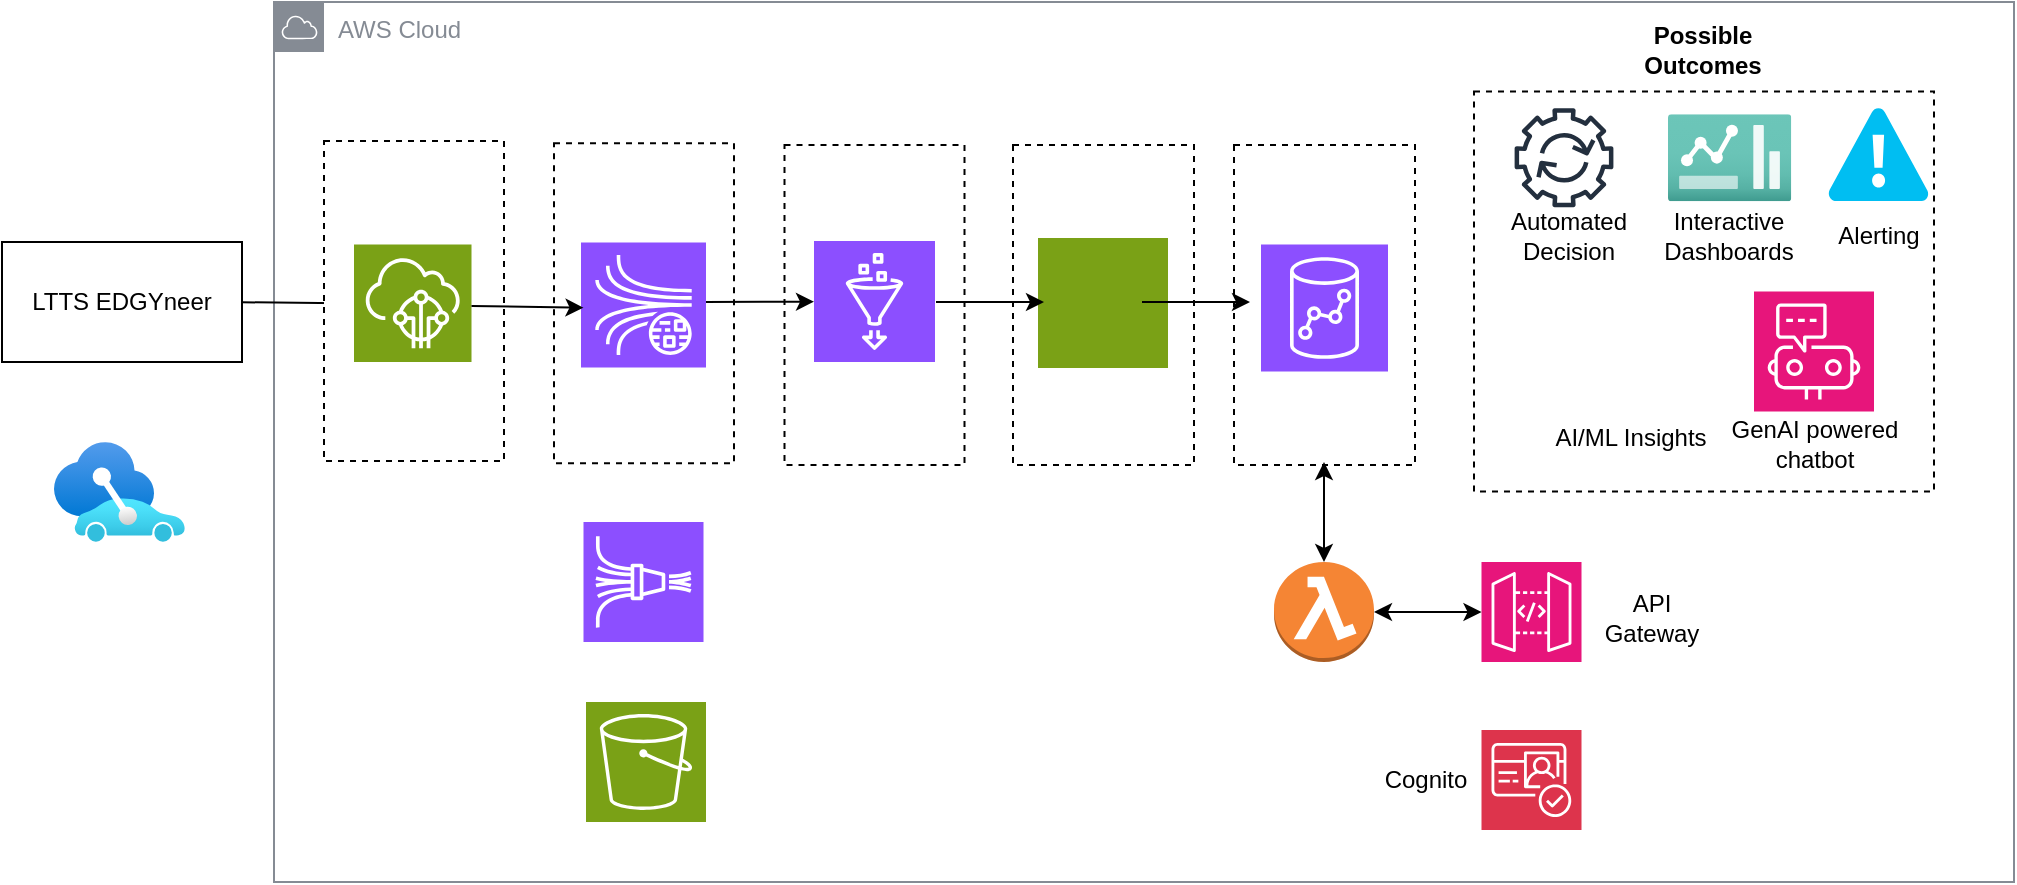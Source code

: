 <mxfile version="28.0.5">
  <diagram name="Page-1" id="A6wYswqma61FJDNkOINY">
    <mxGraphModel dx="1025" dy="427" grid="1" gridSize="10" guides="1" tooltips="1" connect="1" arrows="1" fold="1" page="1" pageScale="1" pageWidth="850" pageHeight="1100" math="0" shadow="0">
      <root>
        <mxCell id="0" />
        <mxCell id="1" parent="0" />
        <mxCell id="hn1NKW5ey4sbfua8mr8q-2" value="AWS Cloud" style="sketch=0;outlineConnect=0;gradientColor=none;html=1;whiteSpace=wrap;fontSize=12;fontStyle=0;shape=mxgraph.aws4.group;grIcon=mxgraph.aws4.group_aws_cloud;strokeColor=#858B94;fillColor=none;verticalAlign=top;align=left;spacingLeft=30;fontColor=#858B94;dashed=0;" vertex="1" parent="1">
          <mxGeometry x="160" y="110" width="870" height="440" as="geometry" />
        </mxCell>
        <mxCell id="hn1NKW5ey4sbfua8mr8q-3" value="" style="image;aspect=fixed;html=1;points=[];align=center;fontSize=12;image=img/lib/azure2/other/Connected_Vehicle_Platform.svg;" vertex="1" parent="1">
          <mxGeometry x="50" y="330" width="65.38" height="50" as="geometry" />
        </mxCell>
        <mxCell id="hn1NKW5ey4sbfua8mr8q-7" value="" style="sketch=0;points=[[0,0,0],[0.25,0,0],[0.5,0,0],[0.75,0,0],[1,0,0],[0,1,0],[0.25,1,0],[0.5,1,0],[0.75,1,0],[1,1,0],[0,0.25,0],[0,0.5,0],[0,0.75,0],[1,0.25,0],[1,0.5,0],[1,0.75,0]];outlineConnect=0;fontColor=#232F3E;fillColor=#7AA116;strokeColor=#ffffff;dashed=0;verticalLabelPosition=bottom;verticalAlign=top;align=center;html=1;fontSize=12;fontStyle=0;aspect=fixed;shape=mxgraph.aws4.resourceIcon;resIcon=mxgraph.aws4.s3;" vertex="1" parent="1">
          <mxGeometry x="316" y="460" width="60" height="60" as="geometry" />
        </mxCell>
        <mxCell id="hn1NKW5ey4sbfua8mr8q-10" value="" style="sketch=0;points=[[0,0,0],[0.25,0,0],[0.5,0,0],[0.75,0,0],[1,0,0],[0,1,0],[0.25,1,0],[0.5,1,0],[0.75,1,0],[1,1,0],[0,0.25,0],[0,0.5,0],[0,0.75,0],[1,0.25,0],[1,0.5,0],[1,0.75,0]];outlineConnect=0;fontColor=#232F3E;fillColor=#8C4FFF;strokeColor=#ffffff;dashed=0;verticalLabelPosition=bottom;verticalAlign=top;align=center;html=1;fontSize=12;fontStyle=0;aspect=fixed;shape=mxgraph.aws4.resourceIcon;resIcon=mxgraph.aws4.kinesis_data_firehose;" vertex="1" parent="1">
          <mxGeometry x="314.75" y="370" width="60" height="60" as="geometry" />
        </mxCell>
        <mxCell id="hn1NKW5ey4sbfua8mr8q-18" value="LTTS EDGYneer" style="rounded=0;whiteSpace=wrap;html=1;" vertex="1" parent="1">
          <mxGeometry x="24" y="230" width="120" height="60" as="geometry" />
        </mxCell>
        <mxCell id="hn1NKW5ey4sbfua8mr8q-19" value="" style="endArrow=classic;html=1;rounded=0;exitX=1;exitY=0.5;exitDx=0;exitDy=0;exitPerimeter=0;entryX=0;entryY=0.5;entryDx=0;entryDy=0;entryPerimeter=0;" edge="1" parent="1" target="hn1NKW5ey4sbfua8mr8q-5">
          <mxGeometry width="50" height="50" relative="1" as="geometry">
            <mxPoint x="144" y="260.13" as="sourcePoint" />
            <mxPoint x="194" y="260.13" as="targetPoint" />
          </mxGeometry>
        </mxCell>
        <mxCell id="hn1NKW5ey4sbfua8mr8q-27" value="" style="rounded=0;whiteSpace=wrap;html=1;dashed=1;" vertex="1" parent="1">
          <mxGeometry x="300" y="180.63" width="90" height="160" as="geometry" />
        </mxCell>
        <mxCell id="hn1NKW5ey4sbfua8mr8q-6" value="" style="sketch=0;points=[[0,0,0],[0.25,0,0],[0.5,0,0],[0.75,0,0],[1,0,0],[0,1,0],[0.25,1,0],[0.5,1,0],[0.75,1,0],[1,1,0],[0,0.25,0],[0,0.5,0],[0,0.75,0],[1,0.25,0],[1,0.5,0],[1,0.75,0]];outlineConnect=0;fontColor=#232F3E;fillColor=#8C4FFF;strokeColor=#ffffff;dashed=0;verticalLabelPosition=bottom;verticalAlign=top;align=center;html=1;fontSize=12;fontStyle=0;aspect=fixed;shape=mxgraph.aws4.resourceIcon;resIcon=mxgraph.aws4.kinesis_data_streams;" vertex="1" parent="1">
          <mxGeometry x="313.5" y="230.25" width="62.5" height="62.5" as="geometry" />
        </mxCell>
        <mxCell id="hn1NKW5ey4sbfua8mr8q-28" value="" style="rounded=0;whiteSpace=wrap;html=1;dashed=1;" vertex="1" parent="1">
          <mxGeometry x="415.25" y="181.5" width="90" height="160" as="geometry" />
        </mxCell>
        <mxCell id="hn1NKW5ey4sbfua8mr8q-8" value="" style="sketch=0;points=[[0,0,0],[0.25,0,0],[0.5,0,0],[0.75,0,0],[1,0,0],[0,1,0],[0.25,1,0],[0.5,1,0],[0.75,1,0],[1,1,0],[0,0.25,0],[0,0.5,0],[0,0.75,0],[1,0.25,0],[1,0.5,0],[1,0.75,0]];outlineConnect=0;fontColor=#232F3E;fillColor=#8C4FFF;strokeColor=#ffffff;dashed=0;verticalLabelPosition=bottom;verticalAlign=top;align=center;html=1;fontSize=12;fontStyle=0;aspect=fixed;shape=mxgraph.aws4.resourceIcon;resIcon=mxgraph.aws4.glue;" vertex="1" parent="1">
          <mxGeometry x="430" y="229.5" width="60.5" height="60.5" as="geometry" />
        </mxCell>
        <mxCell id="hn1NKW5ey4sbfua8mr8q-21" value="" style="endArrow=classic;html=1;rounded=0;" edge="1" parent="1" target="hn1NKW5ey4sbfua8mr8q-8">
          <mxGeometry width="50" height="50" relative="1" as="geometry">
            <mxPoint x="376" y="260" as="sourcePoint" />
            <mxPoint x="430" y="260" as="targetPoint" />
          </mxGeometry>
        </mxCell>
        <mxCell id="hn1NKW5ey4sbfua8mr8q-29" value="" style="rounded=0;whiteSpace=wrap;html=1;dashed=1;" vertex="1" parent="1">
          <mxGeometry x="529.5" y="181.5" width="90.5" height="160" as="geometry" />
        </mxCell>
        <mxCell id="hn1NKW5ey4sbfua8mr8q-15" value="" style="sketch=0;outlineConnect=0;fontColor=#232F3E;gradientColor=none;fillColor=#7AA116;strokeColor=none;dashed=0;verticalLabelPosition=bottom;verticalAlign=top;align=center;html=1;fontSize=12;fontStyle=0;aspect=fixed;pointerEvents=1;shape=mxgraph.aws4.s3_tables;" vertex="1" parent="1">
          <mxGeometry x="542" y="228" width="65" height="65" as="geometry" />
        </mxCell>
        <mxCell id="hn1NKW5ey4sbfua8mr8q-24" value="" style="endArrow=classic;html=1;rounded=0;" edge="1" parent="1">
          <mxGeometry width="50" height="50" relative="1" as="geometry">
            <mxPoint x="491" y="260" as="sourcePoint" />
            <mxPoint x="545" y="260" as="targetPoint" />
          </mxGeometry>
        </mxCell>
        <mxCell id="hn1NKW5ey4sbfua8mr8q-30" value="" style="rounded=0;whiteSpace=wrap;html=1;dashed=1;" vertex="1" parent="1">
          <mxGeometry x="640" y="181.5" width="90.5" height="160" as="geometry" />
        </mxCell>
        <mxCell id="hn1NKW5ey4sbfua8mr8q-13" value="" style="sketch=0;points=[[0,0,0],[0.25,0,0],[0.5,0,0],[0.75,0,0],[1,0,0],[0,1,0],[0.25,1,0],[0.5,1,0],[0.75,1,0],[1,1,0],[0,0.25,0],[0,0.5,0],[0,0.75,0],[1,0.25,0],[1,0.5,0],[1,0.75,0]];outlineConnect=0;fontColor=#232F3E;fillColor=#8C4FFF;strokeColor=#ffffff;dashed=0;verticalLabelPosition=bottom;verticalAlign=top;align=center;html=1;fontSize=12;fontStyle=0;aspect=fixed;shape=mxgraph.aws4.resourceIcon;resIcon=mxgraph.aws4.redshift;" vertex="1" parent="1">
          <mxGeometry x="653.5" y="231.25" width="63.5" height="63.5" as="geometry" />
        </mxCell>
        <mxCell id="hn1NKW5ey4sbfua8mr8q-25" value="" style="endArrow=classic;html=1;rounded=0;" edge="1" parent="1">
          <mxGeometry width="50" height="50" relative="1" as="geometry">
            <mxPoint x="594" y="260" as="sourcePoint" />
            <mxPoint x="648" y="260" as="targetPoint" />
          </mxGeometry>
        </mxCell>
        <mxCell id="hn1NKW5ey4sbfua8mr8q-31" value="" style="rounded=0;whiteSpace=wrap;html=1;dashed=1;" vertex="1" parent="1">
          <mxGeometry x="185" y="179.5" width="90" height="160" as="geometry" />
        </mxCell>
        <mxCell id="hn1NKW5ey4sbfua8mr8q-5" value="" style="sketch=0;points=[[0,0,0],[0.25,0,0],[0.5,0,0],[0.75,0,0],[1,0,0],[0,1,0],[0.25,1,0],[0.5,1,0],[0.75,1,0],[1,1,0],[0,0.25,0],[0,0.5,0],[0,0.75,0],[1,0.25,0],[1,0.5,0],[1,0.75,0]];outlineConnect=0;fontColor=#232F3E;fillColor=#7AA116;strokeColor=#ffffff;dashed=0;verticalLabelPosition=bottom;verticalAlign=top;align=center;html=1;fontSize=12;fontStyle=0;aspect=fixed;shape=mxgraph.aws4.resourceIcon;resIcon=mxgraph.aws4.iot_core;" vertex="1" parent="1">
          <mxGeometry x="200" y="231.25" width="58.75" height="58.75" as="geometry" />
        </mxCell>
        <mxCell id="hn1NKW5ey4sbfua8mr8q-20" value="" style="endArrow=classic;html=1;rounded=0;exitX=1;exitY=0.5;exitDx=0;exitDy=0;exitPerimeter=0;entryX=0;entryY=0.5;entryDx=0;entryDy=0;entryPerimeter=0;" edge="1" parent="1">
          <mxGeometry width="50" height="50" relative="1" as="geometry">
            <mxPoint x="258.75" y="262" as="sourcePoint" />
            <mxPoint x="314.75" y="262.87" as="targetPoint" />
          </mxGeometry>
        </mxCell>
        <mxCell id="hn1NKW5ey4sbfua8mr8q-32" value="" style="rounded=0;whiteSpace=wrap;html=1;dashed=1;" vertex="1" parent="1">
          <mxGeometry x="760" y="154.75" width="230" height="200" as="geometry" />
        </mxCell>
        <mxCell id="hn1NKW5ey4sbfua8mr8q-33" value="" style="sketch=0;outlineConnect=0;fontColor=#232F3E;gradientColor=none;strokeColor=#232F3E;fillColor=#ffffff;dashed=0;verticalLabelPosition=bottom;verticalAlign=top;align=center;html=1;fontSize=12;fontStyle=0;aspect=fixed;shape=mxgraph.aws4.resourceIcon;resIcon=mxgraph.aws4.automation;" vertex="1" parent="1">
          <mxGeometry x="774.13" y="157" width="61.75" height="61.75" as="geometry" />
        </mxCell>
        <mxCell id="hn1NKW5ey4sbfua8mr8q-34" value="" style="image;aspect=fixed;html=1;points=[];align=center;fontSize=12;image=img/lib/azure2/general/Dashboard2.svg;" vertex="1" parent="1">
          <mxGeometry x="857" y="166.13" width="61.63" height="43.5" as="geometry" />
        </mxCell>
        <mxCell id="hn1NKW5ey4sbfua8mr8q-35" value="" style="verticalLabelPosition=bottom;html=1;verticalAlign=top;align=center;strokeColor=none;fillColor=#00BEF2;shape=mxgraph.azure.azure_alert;" vertex="1" parent="1">
          <mxGeometry x="937.26" y="163.13" width="50" height="46.5" as="geometry" />
        </mxCell>
        <mxCell id="hn1NKW5ey4sbfua8mr8q-36" value="" style="shape=image;html=1;verticalAlign=top;verticalLabelPosition=bottom;labelBackgroundColor=#ffffff;imageAspect=0;aspect=fixed;image=https://cdn3.iconfinder.com/data/icons/ballicons-reloaded-free/512/icon-93-128.png" vertex="1" parent="1">
          <mxGeometry x="799.75" y="254.75" width="57.25" height="57.25" as="geometry" />
        </mxCell>
        <mxCell id="hn1NKW5ey4sbfua8mr8q-37" value="" style="sketch=0;points=[[0,0,0],[0.25,0,0],[0.5,0,0],[0.75,0,0],[1,0,0],[0,1,0],[0.25,1,0],[0.5,1,0],[0.75,1,0],[1,1,0],[0,0.25,0],[0,0.5,0],[0,0.75,0],[1,0.25,0],[1,0.5,0],[1,0.75,0]];points=[[0,0,0],[0.25,0,0],[0.5,0,0],[0.75,0,0],[1,0,0],[0,1,0],[0.25,1,0],[0.5,1,0],[0.75,1,0],[1,1,0],[0,0.25,0],[0,0.5,0],[0,0.75,0],[1,0.25,0],[1,0.5,0],[1,0.75,0]];outlineConnect=0;fontColor=#232F3E;fillColor=#E7157B;strokeColor=#ffffff;dashed=0;verticalLabelPosition=bottom;verticalAlign=top;align=center;html=1;fontSize=12;fontStyle=0;aspect=fixed;shape=mxgraph.aws4.resourceIcon;resIcon=mxgraph.aws4.chatbot;" vertex="1" parent="1">
          <mxGeometry x="900" y="254.75" width="60" height="60" as="geometry" />
        </mxCell>
        <mxCell id="hn1NKW5ey4sbfua8mr8q-38" value="&lt;b&gt;Possible Outcomes&lt;/b&gt;" style="text;html=1;align=center;verticalAlign=middle;whiteSpace=wrap;rounded=0;" vertex="1" parent="1">
          <mxGeometry x="834.37" y="110" width="81.25" height="47" as="geometry" />
        </mxCell>
        <mxCell id="hn1NKW5ey4sbfua8mr8q-39" value="Automated Decision" style="text;html=1;align=center;verticalAlign=middle;whiteSpace=wrap;rounded=0;" vertex="1" parent="1">
          <mxGeometry x="767.38" y="203.25" width="81.25" height="47" as="geometry" />
        </mxCell>
        <mxCell id="hn1NKW5ey4sbfua8mr8q-40" value="Interactive Dashboards" style="text;html=1;align=center;verticalAlign=middle;whiteSpace=wrap;rounded=0;" vertex="1" parent="1">
          <mxGeometry x="847.19" y="203.25" width="81.25" height="47" as="geometry" />
        </mxCell>
        <mxCell id="hn1NKW5ey4sbfua8mr8q-41" value="&lt;div&gt;Alerting&lt;/div&gt;" style="text;html=1;align=center;verticalAlign=middle;whiteSpace=wrap;rounded=0;" vertex="1" parent="1">
          <mxGeometry x="921.63" y="203.25" width="81.25" height="47" as="geometry" />
        </mxCell>
        <mxCell id="hn1NKW5ey4sbfua8mr8q-42" value="AI/ML Insights" style="text;html=1;align=center;verticalAlign=middle;whiteSpace=wrap;rounded=0;" vertex="1" parent="1">
          <mxGeometry x="798" y="304.75" width="81.25" height="47" as="geometry" />
        </mxCell>
        <mxCell id="hn1NKW5ey4sbfua8mr8q-43" value="GenAI powered chatbot" style="text;html=1;align=center;verticalAlign=middle;whiteSpace=wrap;rounded=0;" vertex="1" parent="1">
          <mxGeometry x="879.69" y="306.75" width="100.62" height="47.5" as="geometry" />
        </mxCell>
        <mxCell id="hn1NKW5ey4sbfua8mr8q-52" value="" style="sketch=0;points=[[0,0,0],[0.25,0,0],[0.5,0,0],[0.75,0,0],[1,0,0],[0,1,0],[0.25,1,0],[0.5,1,0],[0.75,1,0],[1,1,0],[0,0.25,0],[0,0.5,0],[0,0.75,0],[1,0.25,0],[1,0.5,0],[1,0.75,0]];outlineConnect=0;fontColor=#232F3E;fillColor=#E7157B;strokeColor=#ffffff;dashed=0;verticalLabelPosition=bottom;verticalAlign=top;align=center;html=1;fontSize=12;fontStyle=0;aspect=fixed;shape=mxgraph.aws4.resourceIcon;resIcon=mxgraph.aws4.api_gateway;" vertex="1" parent="1">
          <mxGeometry x="763.75" y="390" width="50" height="50" as="geometry" />
        </mxCell>
        <mxCell id="hn1NKW5ey4sbfua8mr8q-53" value="" style="sketch=0;points=[[0,0,0],[0.25,0,0],[0.5,0,0],[0.75,0,0],[1,0,0],[0,1,0],[0.25,1,0],[0.5,1,0],[0.75,1,0],[1,1,0],[0,0.25,0],[0,0.5,0],[0,0.75,0],[1,0.25,0],[1,0.5,0],[1,0.75,0]];outlineConnect=0;fontColor=#232F3E;fillColor=#DD344C;strokeColor=#ffffff;dashed=0;verticalLabelPosition=bottom;verticalAlign=top;align=center;html=1;fontSize=12;fontStyle=0;aspect=fixed;shape=mxgraph.aws4.resourceIcon;resIcon=mxgraph.aws4.cognito;" vertex="1" parent="1">
          <mxGeometry x="763.75" y="474" width="50" height="50" as="geometry" />
        </mxCell>
        <mxCell id="hn1NKW5ey4sbfua8mr8q-54" value="" style="outlineConnect=0;dashed=0;verticalLabelPosition=bottom;verticalAlign=top;align=center;html=1;shape=mxgraph.aws3.lambda_function;fillColor=#F58534;gradientColor=none;" vertex="1" parent="1">
          <mxGeometry x="660" y="390" width="50" height="50" as="geometry" />
        </mxCell>
        <mxCell id="hn1NKW5ey4sbfua8mr8q-55" value="Cognito" style="text;html=1;align=center;verticalAlign=middle;whiteSpace=wrap;rounded=0;" vertex="1" parent="1">
          <mxGeometry x="700.75" y="470.5" width="70" height="57" as="geometry" />
        </mxCell>
        <mxCell id="hn1NKW5ey4sbfua8mr8q-56" value="API Gateway" style="text;html=1;align=center;verticalAlign=middle;whiteSpace=wrap;rounded=0;" vertex="1" parent="1">
          <mxGeometry x="813.75" y="389.5" width="70" height="57" as="geometry" />
        </mxCell>
        <mxCell id="hn1NKW5ey4sbfua8mr8q-57" value="" style="endArrow=classic;startArrow=classic;html=1;rounded=0;exitX=0;exitY=0.5;exitDx=0;exitDy=0;exitPerimeter=0;entryX=1;entryY=0.5;entryDx=0;entryDy=0;entryPerimeter=0;" edge="1" parent="1" source="hn1NKW5ey4sbfua8mr8q-52" target="hn1NKW5ey4sbfua8mr8q-54">
          <mxGeometry width="50" height="50" relative="1" as="geometry">
            <mxPoint x="783.75" y="485" as="sourcePoint" />
            <mxPoint x="783.75" y="451" as="targetPoint" />
          </mxGeometry>
        </mxCell>
        <mxCell id="hn1NKW5ey4sbfua8mr8q-58" value="" style="endArrow=classic;startArrow=classic;html=1;rounded=0;" edge="1" parent="1" source="hn1NKW5ey4sbfua8mr8q-54">
          <mxGeometry width="50" height="50" relative="1" as="geometry">
            <mxPoint x="777.75" y="411" as="sourcePoint" />
            <mxPoint x="685" y="340" as="targetPoint" />
          </mxGeometry>
        </mxCell>
      </root>
    </mxGraphModel>
  </diagram>
</mxfile>
